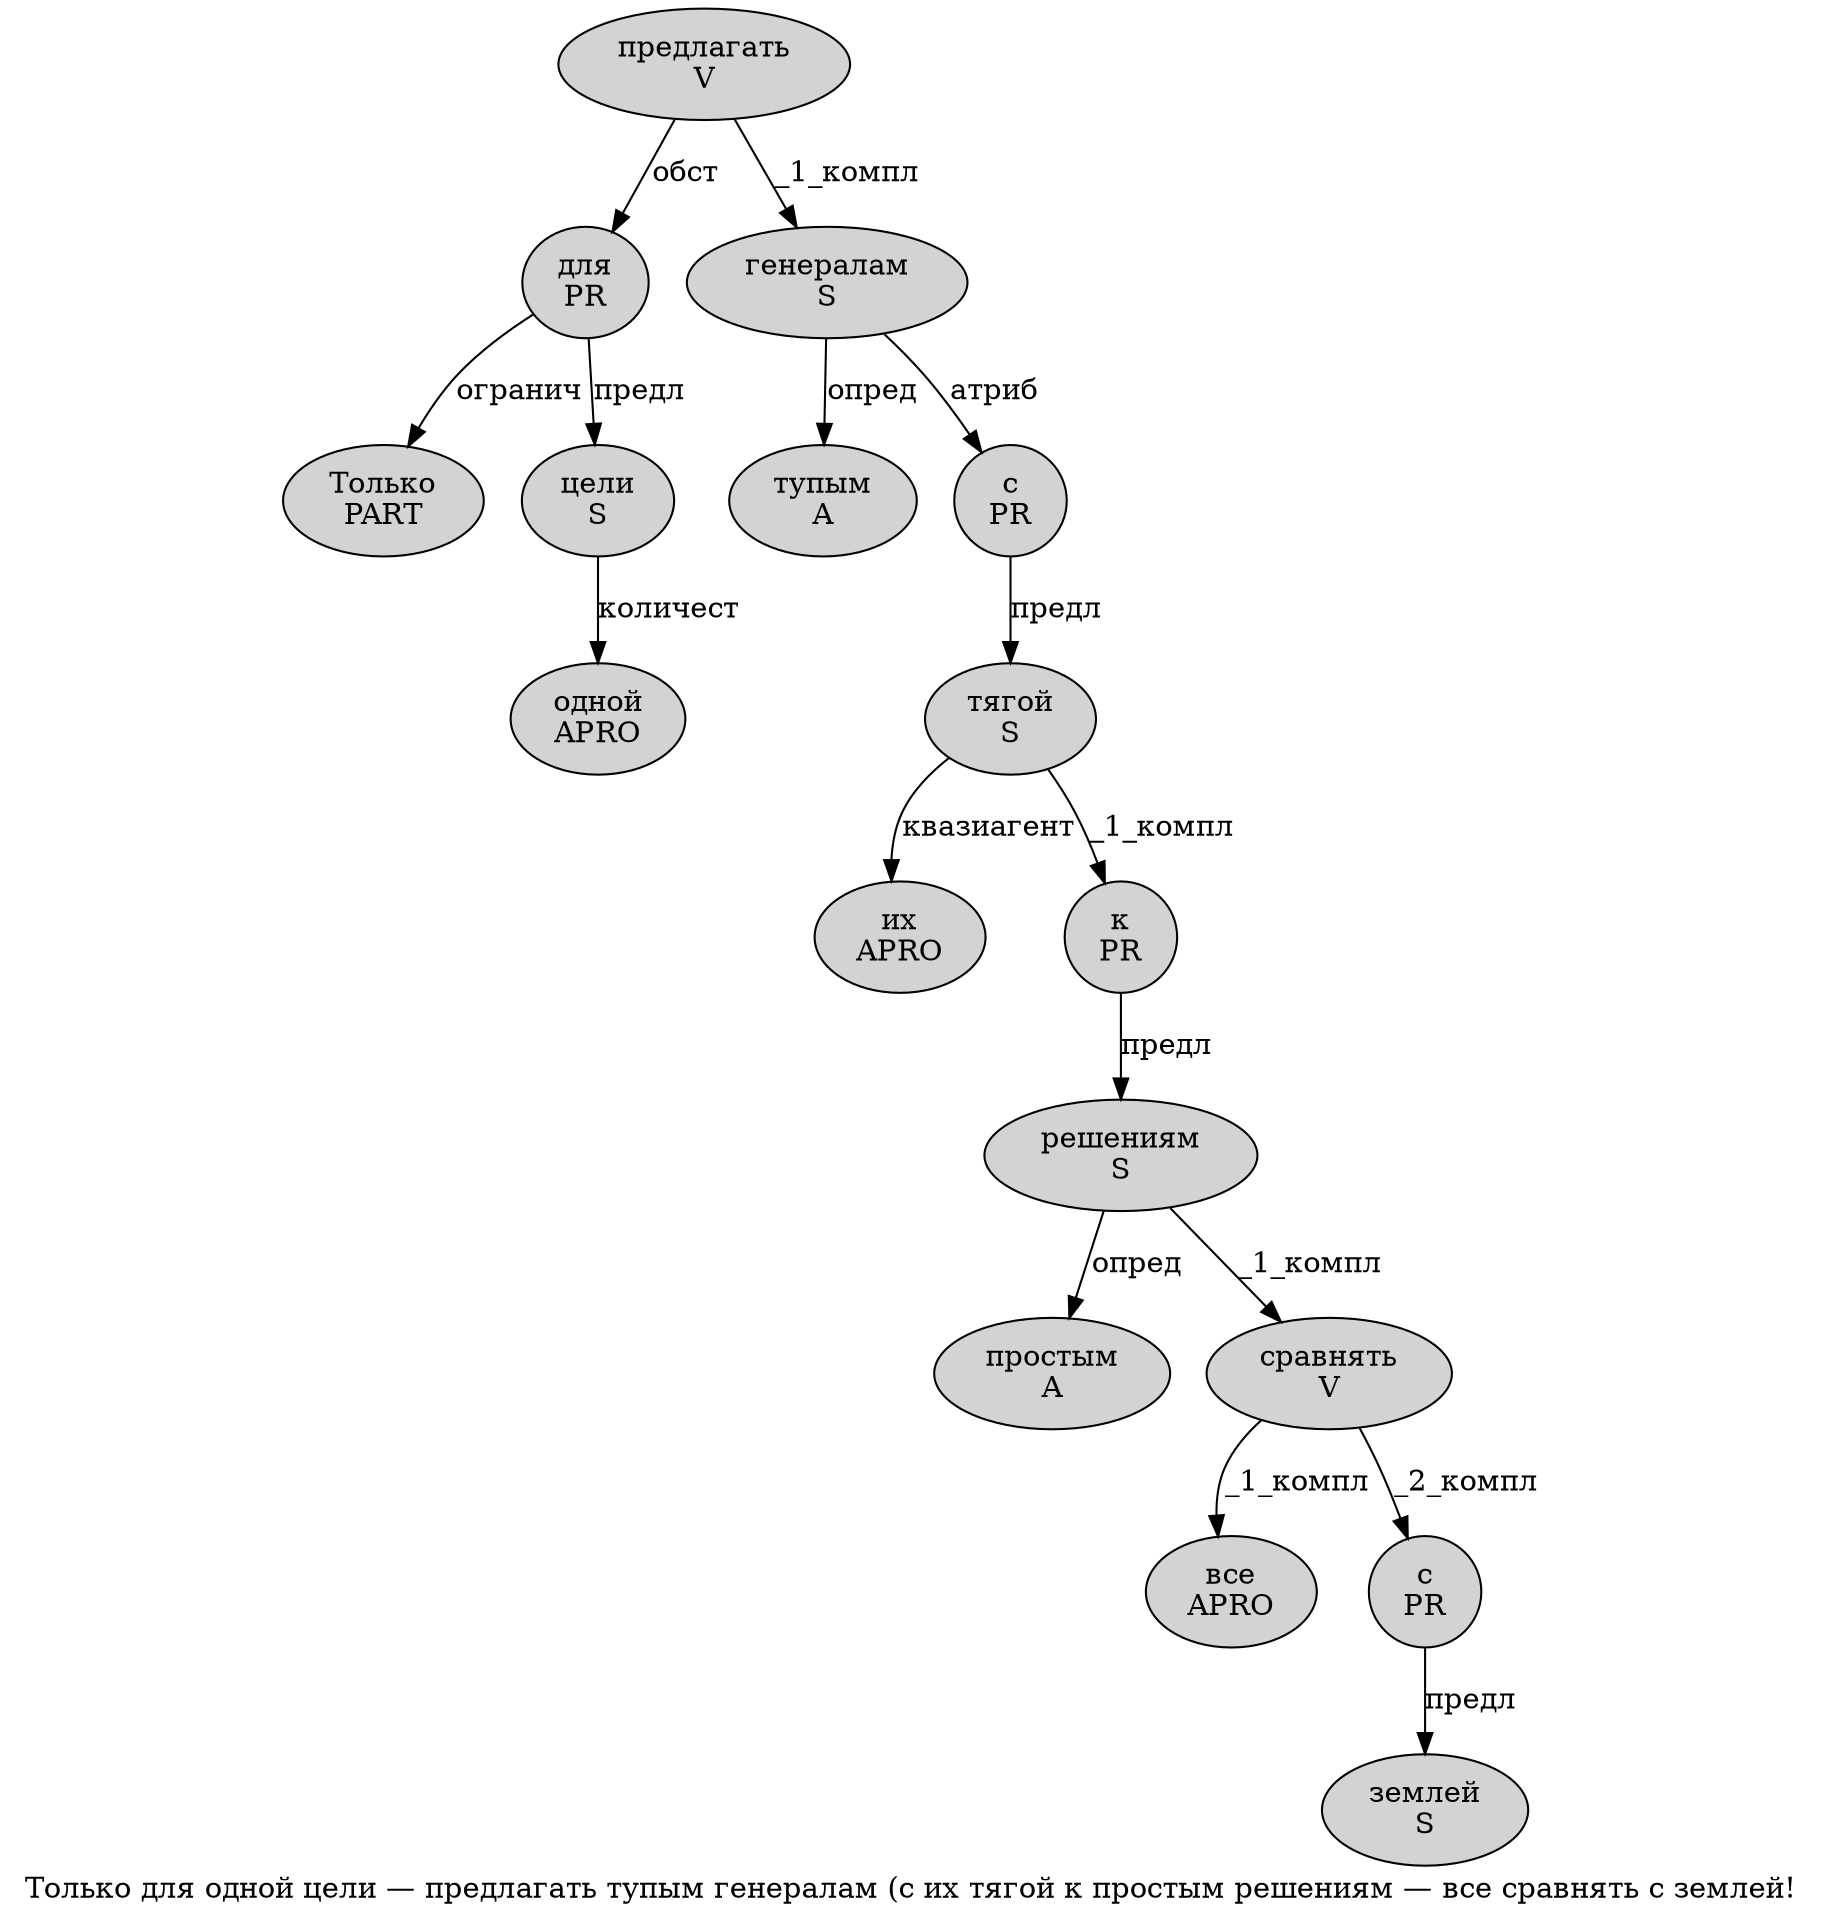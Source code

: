 digraph SENTENCE_4885 {
	graph [label="Только для одной цели — предлагать тупым генералам (с их тягой к простым решениям — все сравнять с землей!"]
	node [style=filled]
		0 [label="Только
PART" color="" fillcolor=lightgray penwidth=1 shape=ellipse]
		1 [label="для
PR" color="" fillcolor=lightgray penwidth=1 shape=ellipse]
		2 [label="одной
APRO" color="" fillcolor=lightgray penwidth=1 shape=ellipse]
		3 [label="цели
S" color="" fillcolor=lightgray penwidth=1 shape=ellipse]
		5 [label="предлагать
V" color="" fillcolor=lightgray penwidth=1 shape=ellipse]
		6 [label="тупым
A" color="" fillcolor=lightgray penwidth=1 shape=ellipse]
		7 [label="генералам
S" color="" fillcolor=lightgray penwidth=1 shape=ellipse]
		9 [label="с
PR" color="" fillcolor=lightgray penwidth=1 shape=ellipse]
		10 [label="их
APRO" color="" fillcolor=lightgray penwidth=1 shape=ellipse]
		11 [label="тягой
S" color="" fillcolor=lightgray penwidth=1 shape=ellipse]
		12 [label="к
PR" color="" fillcolor=lightgray penwidth=1 shape=ellipse]
		13 [label="простым
A" color="" fillcolor=lightgray penwidth=1 shape=ellipse]
		14 [label="решениям
S" color="" fillcolor=lightgray penwidth=1 shape=ellipse]
		16 [label="все
APRO" color="" fillcolor=lightgray penwidth=1 shape=ellipse]
		17 [label="сравнять
V" color="" fillcolor=lightgray penwidth=1 shape=ellipse]
		18 [label="с
PR" color="" fillcolor=lightgray penwidth=1 shape=ellipse]
		19 [label="землей
S" color="" fillcolor=lightgray penwidth=1 shape=ellipse]
			5 -> 1 [label="обст"]
			5 -> 7 [label="_1_компл"]
			1 -> 0 [label="огранич"]
			1 -> 3 [label="предл"]
			18 -> 19 [label="предл"]
			14 -> 13 [label="опред"]
			14 -> 17 [label="_1_компл"]
			12 -> 14 [label="предл"]
			9 -> 11 [label="предл"]
			7 -> 6 [label="опред"]
			7 -> 9 [label="атриб"]
			11 -> 10 [label="квазиагент"]
			11 -> 12 [label="_1_компл"]
			17 -> 16 [label="_1_компл"]
			17 -> 18 [label="_2_компл"]
			3 -> 2 [label="количест"]
}